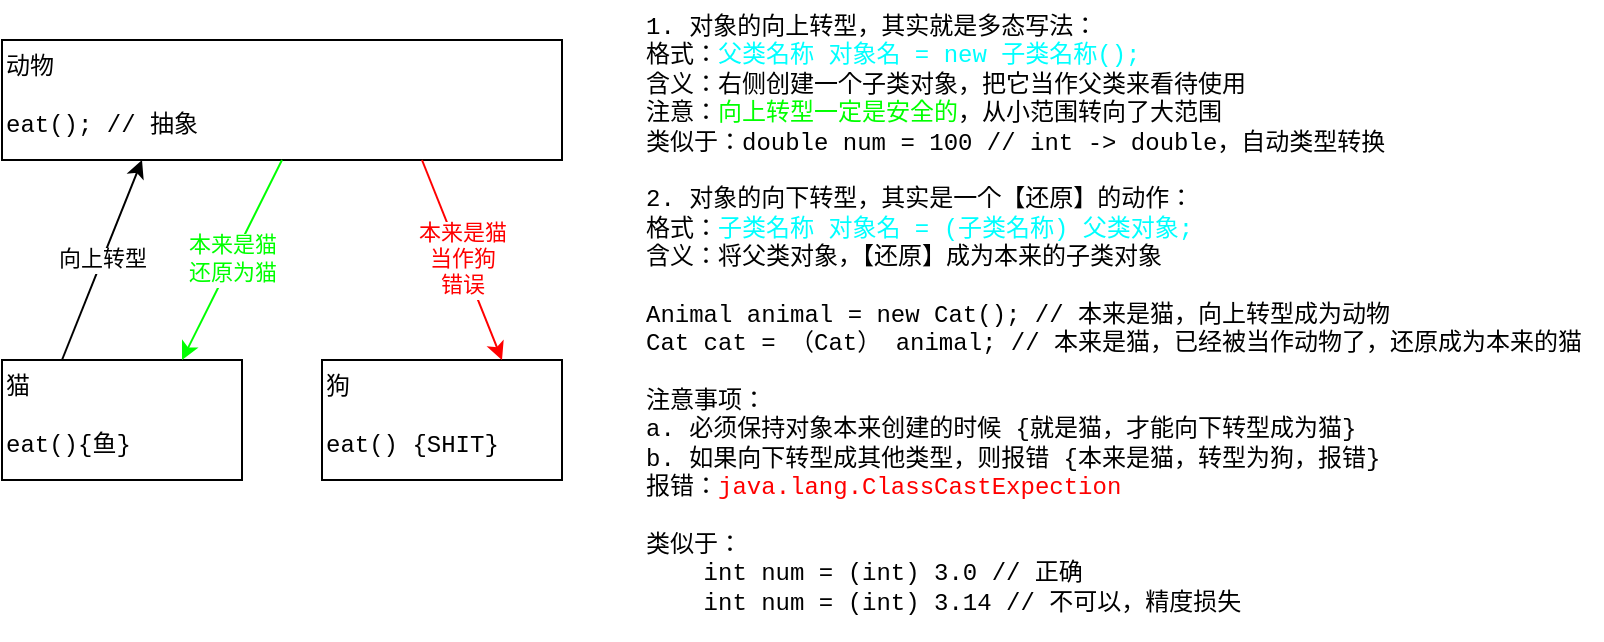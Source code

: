 <mxfile version="13.6.2" type="device"><diagram id="aog9DuGDRFGVBZpUoCgX" name="Page-1"><mxGraphModel dx="1422" dy="832" grid="1" gridSize="10" guides="1" tooltips="1" connect="1" arrows="1" fold="1" page="1" pageScale="1" pageWidth="1100" pageHeight="850" math="0" shadow="0"><root><mxCell id="0"/><mxCell id="1" parent="0"/><mxCell id="lgfUgh49ZgYS35ZfIkjx-1" value="动物&lt;br&gt;&lt;br&gt;eat(); // 抽象" style="rounded=0;whiteSpace=wrap;html=1;align=left;verticalAlign=top;fontFamily=Courier New;" vertex="1" parent="1"><mxGeometry x="40" y="40" width="280" height="60" as="geometry"/></mxCell><mxCell id="lgfUgh49ZgYS35ZfIkjx-2" value="猫&lt;br&gt;&lt;br&gt;eat(){鱼}" style="rounded=0;whiteSpace=wrap;html=1;align=left;verticalAlign=top;fontFamily=Courier New;" vertex="1" parent="1"><mxGeometry x="40" y="200" width="120" height="60" as="geometry"/></mxCell><mxCell id="lgfUgh49ZgYS35ZfIkjx-3" value="狗&lt;br&gt;&lt;br&gt;eat() {SHIT}" style="rounded=0;whiteSpace=wrap;html=1;align=left;verticalAlign=top;fontFamily=Courier New;" vertex="1" parent="1"><mxGeometry x="200" y="200" width="120" height="60" as="geometry"/></mxCell><mxCell id="lgfUgh49ZgYS35ZfIkjx-4" value="向上转型" style="endArrow=classic;html=1;fontFamily=Courier New;exitX=0.25;exitY=0;exitDx=0;exitDy=0;entryX=0.25;entryY=1;entryDx=0;entryDy=0;" edge="1" parent="1" source="lgfUgh49ZgYS35ZfIkjx-2" target="lgfUgh49ZgYS35ZfIkjx-1"><mxGeometry width="50" height="50" relative="1" as="geometry"><mxPoint x="90" y="400" as="sourcePoint"/><mxPoint x="140" y="350" as="targetPoint"/></mxGeometry></mxCell><mxCell id="lgfUgh49ZgYS35ZfIkjx-5" value="本来是猫&lt;br&gt;还原为猫" style="endArrow=classic;html=1;fontFamily=Courier New;entryX=0.75;entryY=0;entryDx=0;entryDy=0;strokeColor=#00FF00;fontColor=#00FF00;exitX=0.5;exitY=1;exitDx=0;exitDy=0;" edge="1" parent="1" source="lgfUgh49ZgYS35ZfIkjx-1" target="lgfUgh49ZgYS35ZfIkjx-2"><mxGeometry width="50" height="50" relative="1" as="geometry"><mxPoint x="130" y="99" as="sourcePoint"/><mxPoint x="130.04" y="160.66" as="targetPoint"/></mxGeometry></mxCell><mxCell id="lgfUgh49ZgYS35ZfIkjx-6" value="本来是猫&lt;br&gt;当作狗&lt;br&gt;错误" style="endArrow=classic;html=1;fontFamily=Courier New;entryX=0.75;entryY=0;entryDx=0;entryDy=0;strokeColor=#FF0000;fontColor=#FF0000;exitX=0.75;exitY=1;exitDx=0;exitDy=0;" edge="1" parent="1" source="lgfUgh49ZgYS35ZfIkjx-1" target="lgfUgh49ZgYS35ZfIkjx-3"><mxGeometry width="50" height="50" relative="1" as="geometry"><mxPoint x="290" y="130" as="sourcePoint"/><mxPoint x="290.04" y="160.66" as="targetPoint"/></mxGeometry></mxCell><mxCell id="lgfUgh49ZgYS35ZfIkjx-7" value="1. 对象的向上转型，其实就是多态写法：&lt;br&gt;格式：&lt;font color=&quot;#00ffff&quot;&gt;父类名称 对象名 = new 子类名称();&lt;/font&gt;&lt;br&gt;含义：右侧创建一个子类对象，把它当作父类来看待使用&lt;br&gt;注意：&lt;font color=&quot;#00ff00&quot;&gt;向上转型一定是安全的&lt;/font&gt;，从小范围转向了大范围&lt;br&gt;类似于：double num = 100 // int -&amp;gt; double，自动类型转换&lt;br&gt;&lt;br&gt;2. 对象的向下转型，其实是一个【还原】的动作：&lt;br&gt;格式：&lt;font color=&quot;#00ffff&quot;&gt;子类名称 对象名 = (子类名称) 父类对象;&lt;/font&gt;&lt;br&gt;含义：将父类对象，【还原】成为本来的子类对象&lt;br&gt;&lt;br&gt;Animal animal = new Cat(); // 本来是猫，向上转型成为动物&lt;br&gt;Cat cat = （Cat） animal; // 本来是猫，已经被当作动物了，还原成为本来的猫&lt;br&gt;&lt;br&gt;注意事项：&lt;br&gt;a. 必须保持对象本来创建的时候 {就是猫，才能向下转型成为猫}&lt;br&gt;b. 如果向下转型成其他类型，则报错 {本来是猫，转型为狗，报错} &lt;br&gt;报错：&lt;font color=&quot;#ff0000&quot;&gt;java.lang.ClassCastExpection&lt;/font&gt;&lt;br&gt;&lt;br&gt;类似于：&lt;br&gt;&amp;nbsp; &amp;nbsp; int num = (int) 3.0 // 正确&lt;br&gt;&amp;nbsp; &amp;nbsp; int num = (int) 3.14 // 不可以，精度损失" style="text;html=1;strokeColor=none;fillColor=none;align=left;verticalAlign=top;whiteSpace=wrap;rounded=0;fontFamily=Courier New;" vertex="1" parent="1"><mxGeometry x="360" y="20" width="480" height="320" as="geometry"/></mxCell></root></mxGraphModel></diagram></mxfile>